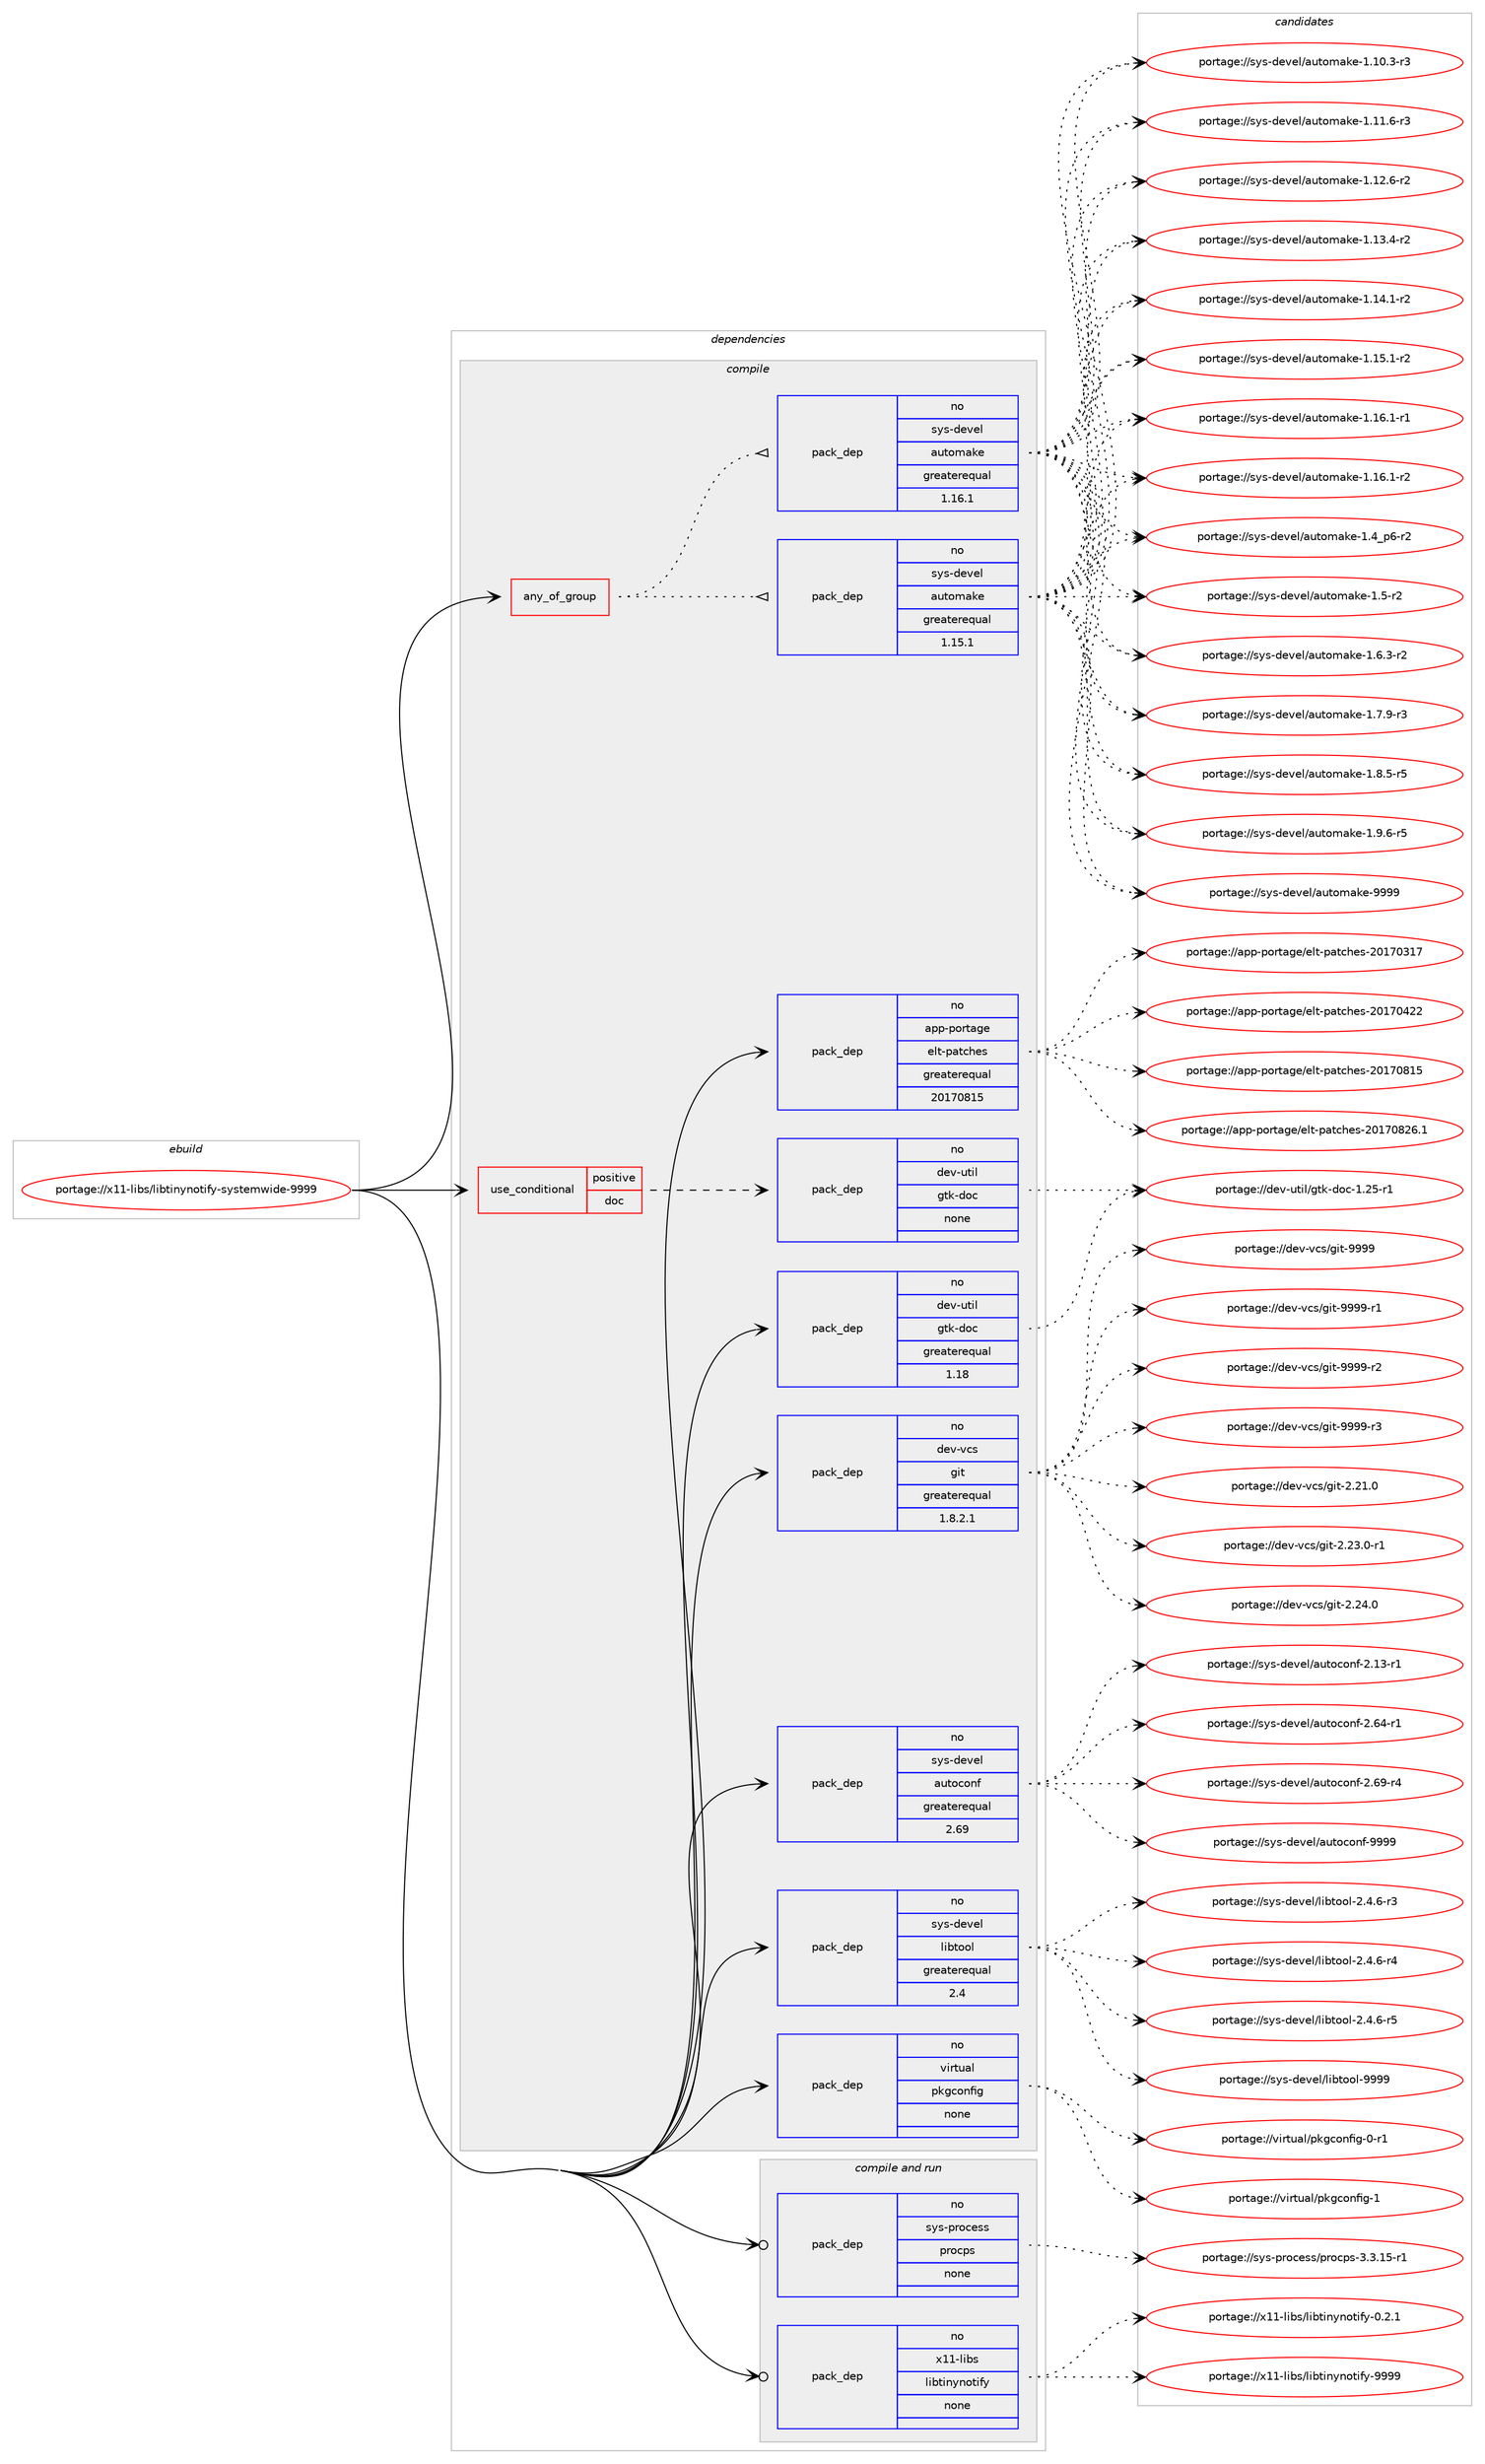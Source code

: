 digraph prolog {

# *************
# Graph options
# *************

newrank=true;
concentrate=true;
compound=true;
graph [rankdir=LR,fontname=Helvetica,fontsize=10,ranksep=1.5];#, ranksep=2.5, nodesep=0.2];
edge  [arrowhead=vee];
node  [fontname=Helvetica,fontsize=10];

# **********
# The ebuild
# **********

subgraph cluster_leftcol {
color=gray;
rank=same;
label=<<i>ebuild</i>>;
id [label="portage://x11-libs/libtinynotify-systemwide-9999", color=red, width=4, href="../x11-libs/libtinynotify-systemwide-9999.svg"];
}

# ****************
# The dependencies
# ****************

subgraph cluster_midcol {
color=gray;
label=<<i>dependencies</i>>;
subgraph cluster_compile {
fillcolor="#eeeeee";
style=filled;
label=<<i>compile</i>>;
subgraph any7787 {
dependency450381 [label=<<TABLE BORDER="0" CELLBORDER="1" CELLSPACING="0" CELLPADDING="4"><TR><TD CELLPADDING="10">any_of_group</TD></TR></TABLE>>, shape=none, color=red];subgraph pack334266 {
dependency450382 [label=<<TABLE BORDER="0" CELLBORDER="1" CELLSPACING="0" CELLPADDING="4" WIDTH="220"><TR><TD ROWSPAN="6" CELLPADDING="30">pack_dep</TD></TR><TR><TD WIDTH="110">no</TD></TR><TR><TD>sys-devel</TD></TR><TR><TD>automake</TD></TR><TR><TD>greaterequal</TD></TR><TR><TD>1.16.1</TD></TR></TABLE>>, shape=none, color=blue];
}
dependency450381:e -> dependency450382:w [weight=20,style="dotted",arrowhead="oinv"];
subgraph pack334267 {
dependency450383 [label=<<TABLE BORDER="0" CELLBORDER="1" CELLSPACING="0" CELLPADDING="4" WIDTH="220"><TR><TD ROWSPAN="6" CELLPADDING="30">pack_dep</TD></TR><TR><TD WIDTH="110">no</TD></TR><TR><TD>sys-devel</TD></TR><TR><TD>automake</TD></TR><TR><TD>greaterequal</TD></TR><TR><TD>1.15.1</TD></TR></TABLE>>, shape=none, color=blue];
}
dependency450381:e -> dependency450383:w [weight=20,style="dotted",arrowhead="oinv"];
}
id:e -> dependency450381:w [weight=20,style="solid",arrowhead="vee"];
subgraph cond108043 {
dependency450384 [label=<<TABLE BORDER="0" CELLBORDER="1" CELLSPACING="0" CELLPADDING="4"><TR><TD ROWSPAN="3" CELLPADDING="10">use_conditional</TD></TR><TR><TD>positive</TD></TR><TR><TD>doc</TD></TR></TABLE>>, shape=none, color=red];
subgraph pack334268 {
dependency450385 [label=<<TABLE BORDER="0" CELLBORDER="1" CELLSPACING="0" CELLPADDING="4" WIDTH="220"><TR><TD ROWSPAN="6" CELLPADDING="30">pack_dep</TD></TR><TR><TD WIDTH="110">no</TD></TR><TR><TD>dev-util</TD></TR><TR><TD>gtk-doc</TD></TR><TR><TD>none</TD></TR><TR><TD></TD></TR></TABLE>>, shape=none, color=blue];
}
dependency450384:e -> dependency450385:w [weight=20,style="dashed",arrowhead="vee"];
}
id:e -> dependency450384:w [weight=20,style="solid",arrowhead="vee"];
subgraph pack334269 {
dependency450386 [label=<<TABLE BORDER="0" CELLBORDER="1" CELLSPACING="0" CELLPADDING="4" WIDTH="220"><TR><TD ROWSPAN="6" CELLPADDING="30">pack_dep</TD></TR><TR><TD WIDTH="110">no</TD></TR><TR><TD>app-portage</TD></TR><TR><TD>elt-patches</TD></TR><TR><TD>greaterequal</TD></TR><TR><TD>20170815</TD></TR></TABLE>>, shape=none, color=blue];
}
id:e -> dependency450386:w [weight=20,style="solid",arrowhead="vee"];
subgraph pack334270 {
dependency450387 [label=<<TABLE BORDER="0" CELLBORDER="1" CELLSPACING="0" CELLPADDING="4" WIDTH="220"><TR><TD ROWSPAN="6" CELLPADDING="30">pack_dep</TD></TR><TR><TD WIDTH="110">no</TD></TR><TR><TD>dev-util</TD></TR><TR><TD>gtk-doc</TD></TR><TR><TD>greaterequal</TD></TR><TR><TD>1.18</TD></TR></TABLE>>, shape=none, color=blue];
}
id:e -> dependency450387:w [weight=20,style="solid",arrowhead="vee"];
subgraph pack334271 {
dependency450388 [label=<<TABLE BORDER="0" CELLBORDER="1" CELLSPACING="0" CELLPADDING="4" WIDTH="220"><TR><TD ROWSPAN="6" CELLPADDING="30">pack_dep</TD></TR><TR><TD WIDTH="110">no</TD></TR><TR><TD>dev-vcs</TD></TR><TR><TD>git</TD></TR><TR><TD>greaterequal</TD></TR><TR><TD>1.8.2.1</TD></TR></TABLE>>, shape=none, color=blue];
}
id:e -> dependency450388:w [weight=20,style="solid",arrowhead="vee"];
subgraph pack334272 {
dependency450389 [label=<<TABLE BORDER="0" CELLBORDER="1" CELLSPACING="0" CELLPADDING="4" WIDTH="220"><TR><TD ROWSPAN="6" CELLPADDING="30">pack_dep</TD></TR><TR><TD WIDTH="110">no</TD></TR><TR><TD>sys-devel</TD></TR><TR><TD>autoconf</TD></TR><TR><TD>greaterequal</TD></TR><TR><TD>2.69</TD></TR></TABLE>>, shape=none, color=blue];
}
id:e -> dependency450389:w [weight=20,style="solid",arrowhead="vee"];
subgraph pack334273 {
dependency450390 [label=<<TABLE BORDER="0" CELLBORDER="1" CELLSPACING="0" CELLPADDING="4" WIDTH="220"><TR><TD ROWSPAN="6" CELLPADDING="30">pack_dep</TD></TR><TR><TD WIDTH="110">no</TD></TR><TR><TD>sys-devel</TD></TR><TR><TD>libtool</TD></TR><TR><TD>greaterequal</TD></TR><TR><TD>2.4</TD></TR></TABLE>>, shape=none, color=blue];
}
id:e -> dependency450390:w [weight=20,style="solid",arrowhead="vee"];
subgraph pack334274 {
dependency450391 [label=<<TABLE BORDER="0" CELLBORDER="1" CELLSPACING="0" CELLPADDING="4" WIDTH="220"><TR><TD ROWSPAN="6" CELLPADDING="30">pack_dep</TD></TR><TR><TD WIDTH="110">no</TD></TR><TR><TD>virtual</TD></TR><TR><TD>pkgconfig</TD></TR><TR><TD>none</TD></TR><TR><TD></TD></TR></TABLE>>, shape=none, color=blue];
}
id:e -> dependency450391:w [weight=20,style="solid",arrowhead="vee"];
}
subgraph cluster_compileandrun {
fillcolor="#eeeeee";
style=filled;
label=<<i>compile and run</i>>;
subgraph pack334275 {
dependency450392 [label=<<TABLE BORDER="0" CELLBORDER="1" CELLSPACING="0" CELLPADDING="4" WIDTH="220"><TR><TD ROWSPAN="6" CELLPADDING="30">pack_dep</TD></TR><TR><TD WIDTH="110">no</TD></TR><TR><TD>sys-process</TD></TR><TR><TD>procps</TD></TR><TR><TD>none</TD></TR><TR><TD></TD></TR></TABLE>>, shape=none, color=blue];
}
id:e -> dependency450392:w [weight=20,style="solid",arrowhead="odotvee"];
subgraph pack334276 {
dependency450393 [label=<<TABLE BORDER="0" CELLBORDER="1" CELLSPACING="0" CELLPADDING="4" WIDTH="220"><TR><TD ROWSPAN="6" CELLPADDING="30">pack_dep</TD></TR><TR><TD WIDTH="110">no</TD></TR><TR><TD>x11-libs</TD></TR><TR><TD>libtinynotify</TD></TR><TR><TD>none</TD></TR><TR><TD></TD></TR></TABLE>>, shape=none, color=blue];
}
id:e -> dependency450393:w [weight=20,style="solid",arrowhead="odotvee"];
}
subgraph cluster_run {
fillcolor="#eeeeee";
style=filled;
label=<<i>run</i>>;
}
}

# **************
# The candidates
# **************

subgraph cluster_choices {
rank=same;
color=gray;
label=<<i>candidates</i>>;

subgraph choice334266 {
color=black;
nodesep=1;
choiceportage11512111545100101118101108479711711611110997107101454946494846514511451 [label="portage://sys-devel/automake-1.10.3-r3", color=red, width=4,href="../sys-devel/automake-1.10.3-r3.svg"];
choiceportage11512111545100101118101108479711711611110997107101454946494946544511451 [label="portage://sys-devel/automake-1.11.6-r3", color=red, width=4,href="../sys-devel/automake-1.11.6-r3.svg"];
choiceportage11512111545100101118101108479711711611110997107101454946495046544511450 [label="portage://sys-devel/automake-1.12.6-r2", color=red, width=4,href="../sys-devel/automake-1.12.6-r2.svg"];
choiceportage11512111545100101118101108479711711611110997107101454946495146524511450 [label="portage://sys-devel/automake-1.13.4-r2", color=red, width=4,href="../sys-devel/automake-1.13.4-r2.svg"];
choiceportage11512111545100101118101108479711711611110997107101454946495246494511450 [label="portage://sys-devel/automake-1.14.1-r2", color=red, width=4,href="../sys-devel/automake-1.14.1-r2.svg"];
choiceportage11512111545100101118101108479711711611110997107101454946495346494511450 [label="portage://sys-devel/automake-1.15.1-r2", color=red, width=4,href="../sys-devel/automake-1.15.1-r2.svg"];
choiceportage11512111545100101118101108479711711611110997107101454946495446494511449 [label="portage://sys-devel/automake-1.16.1-r1", color=red, width=4,href="../sys-devel/automake-1.16.1-r1.svg"];
choiceportage11512111545100101118101108479711711611110997107101454946495446494511450 [label="portage://sys-devel/automake-1.16.1-r2", color=red, width=4,href="../sys-devel/automake-1.16.1-r2.svg"];
choiceportage115121115451001011181011084797117116111109971071014549465295112544511450 [label="portage://sys-devel/automake-1.4_p6-r2", color=red, width=4,href="../sys-devel/automake-1.4_p6-r2.svg"];
choiceportage11512111545100101118101108479711711611110997107101454946534511450 [label="portage://sys-devel/automake-1.5-r2", color=red, width=4,href="../sys-devel/automake-1.5-r2.svg"];
choiceportage115121115451001011181011084797117116111109971071014549465446514511450 [label="portage://sys-devel/automake-1.6.3-r2", color=red, width=4,href="../sys-devel/automake-1.6.3-r2.svg"];
choiceportage115121115451001011181011084797117116111109971071014549465546574511451 [label="portage://sys-devel/automake-1.7.9-r3", color=red, width=4,href="../sys-devel/automake-1.7.9-r3.svg"];
choiceportage115121115451001011181011084797117116111109971071014549465646534511453 [label="portage://sys-devel/automake-1.8.5-r5", color=red, width=4,href="../sys-devel/automake-1.8.5-r5.svg"];
choiceportage115121115451001011181011084797117116111109971071014549465746544511453 [label="portage://sys-devel/automake-1.9.6-r5", color=red, width=4,href="../sys-devel/automake-1.9.6-r5.svg"];
choiceportage115121115451001011181011084797117116111109971071014557575757 [label="portage://sys-devel/automake-9999", color=red, width=4,href="../sys-devel/automake-9999.svg"];
dependency450382:e -> choiceportage11512111545100101118101108479711711611110997107101454946494846514511451:w [style=dotted,weight="100"];
dependency450382:e -> choiceportage11512111545100101118101108479711711611110997107101454946494946544511451:w [style=dotted,weight="100"];
dependency450382:e -> choiceportage11512111545100101118101108479711711611110997107101454946495046544511450:w [style=dotted,weight="100"];
dependency450382:e -> choiceportage11512111545100101118101108479711711611110997107101454946495146524511450:w [style=dotted,weight="100"];
dependency450382:e -> choiceportage11512111545100101118101108479711711611110997107101454946495246494511450:w [style=dotted,weight="100"];
dependency450382:e -> choiceportage11512111545100101118101108479711711611110997107101454946495346494511450:w [style=dotted,weight="100"];
dependency450382:e -> choiceportage11512111545100101118101108479711711611110997107101454946495446494511449:w [style=dotted,weight="100"];
dependency450382:e -> choiceportage11512111545100101118101108479711711611110997107101454946495446494511450:w [style=dotted,weight="100"];
dependency450382:e -> choiceportage115121115451001011181011084797117116111109971071014549465295112544511450:w [style=dotted,weight="100"];
dependency450382:e -> choiceportage11512111545100101118101108479711711611110997107101454946534511450:w [style=dotted,weight="100"];
dependency450382:e -> choiceportage115121115451001011181011084797117116111109971071014549465446514511450:w [style=dotted,weight="100"];
dependency450382:e -> choiceportage115121115451001011181011084797117116111109971071014549465546574511451:w [style=dotted,weight="100"];
dependency450382:e -> choiceportage115121115451001011181011084797117116111109971071014549465646534511453:w [style=dotted,weight="100"];
dependency450382:e -> choiceportage115121115451001011181011084797117116111109971071014549465746544511453:w [style=dotted,weight="100"];
dependency450382:e -> choiceportage115121115451001011181011084797117116111109971071014557575757:w [style=dotted,weight="100"];
}
subgraph choice334267 {
color=black;
nodesep=1;
choiceportage11512111545100101118101108479711711611110997107101454946494846514511451 [label="portage://sys-devel/automake-1.10.3-r3", color=red, width=4,href="../sys-devel/automake-1.10.3-r3.svg"];
choiceportage11512111545100101118101108479711711611110997107101454946494946544511451 [label="portage://sys-devel/automake-1.11.6-r3", color=red, width=4,href="../sys-devel/automake-1.11.6-r3.svg"];
choiceportage11512111545100101118101108479711711611110997107101454946495046544511450 [label="portage://sys-devel/automake-1.12.6-r2", color=red, width=4,href="../sys-devel/automake-1.12.6-r2.svg"];
choiceportage11512111545100101118101108479711711611110997107101454946495146524511450 [label="portage://sys-devel/automake-1.13.4-r2", color=red, width=4,href="../sys-devel/automake-1.13.4-r2.svg"];
choiceportage11512111545100101118101108479711711611110997107101454946495246494511450 [label="portage://sys-devel/automake-1.14.1-r2", color=red, width=4,href="../sys-devel/automake-1.14.1-r2.svg"];
choiceportage11512111545100101118101108479711711611110997107101454946495346494511450 [label="portage://sys-devel/automake-1.15.1-r2", color=red, width=4,href="../sys-devel/automake-1.15.1-r2.svg"];
choiceportage11512111545100101118101108479711711611110997107101454946495446494511449 [label="portage://sys-devel/automake-1.16.1-r1", color=red, width=4,href="../sys-devel/automake-1.16.1-r1.svg"];
choiceportage11512111545100101118101108479711711611110997107101454946495446494511450 [label="portage://sys-devel/automake-1.16.1-r2", color=red, width=4,href="../sys-devel/automake-1.16.1-r2.svg"];
choiceportage115121115451001011181011084797117116111109971071014549465295112544511450 [label="portage://sys-devel/automake-1.4_p6-r2", color=red, width=4,href="../sys-devel/automake-1.4_p6-r2.svg"];
choiceportage11512111545100101118101108479711711611110997107101454946534511450 [label="portage://sys-devel/automake-1.5-r2", color=red, width=4,href="../sys-devel/automake-1.5-r2.svg"];
choiceportage115121115451001011181011084797117116111109971071014549465446514511450 [label="portage://sys-devel/automake-1.6.3-r2", color=red, width=4,href="../sys-devel/automake-1.6.3-r2.svg"];
choiceportage115121115451001011181011084797117116111109971071014549465546574511451 [label="portage://sys-devel/automake-1.7.9-r3", color=red, width=4,href="../sys-devel/automake-1.7.9-r3.svg"];
choiceportage115121115451001011181011084797117116111109971071014549465646534511453 [label="portage://sys-devel/automake-1.8.5-r5", color=red, width=4,href="../sys-devel/automake-1.8.5-r5.svg"];
choiceportage115121115451001011181011084797117116111109971071014549465746544511453 [label="portage://sys-devel/automake-1.9.6-r5", color=red, width=4,href="../sys-devel/automake-1.9.6-r5.svg"];
choiceportage115121115451001011181011084797117116111109971071014557575757 [label="portage://sys-devel/automake-9999", color=red, width=4,href="../sys-devel/automake-9999.svg"];
dependency450383:e -> choiceportage11512111545100101118101108479711711611110997107101454946494846514511451:w [style=dotted,weight="100"];
dependency450383:e -> choiceportage11512111545100101118101108479711711611110997107101454946494946544511451:w [style=dotted,weight="100"];
dependency450383:e -> choiceportage11512111545100101118101108479711711611110997107101454946495046544511450:w [style=dotted,weight="100"];
dependency450383:e -> choiceportage11512111545100101118101108479711711611110997107101454946495146524511450:w [style=dotted,weight="100"];
dependency450383:e -> choiceportage11512111545100101118101108479711711611110997107101454946495246494511450:w [style=dotted,weight="100"];
dependency450383:e -> choiceportage11512111545100101118101108479711711611110997107101454946495346494511450:w [style=dotted,weight="100"];
dependency450383:e -> choiceportage11512111545100101118101108479711711611110997107101454946495446494511449:w [style=dotted,weight="100"];
dependency450383:e -> choiceportage11512111545100101118101108479711711611110997107101454946495446494511450:w [style=dotted,weight="100"];
dependency450383:e -> choiceportage115121115451001011181011084797117116111109971071014549465295112544511450:w [style=dotted,weight="100"];
dependency450383:e -> choiceportage11512111545100101118101108479711711611110997107101454946534511450:w [style=dotted,weight="100"];
dependency450383:e -> choiceportage115121115451001011181011084797117116111109971071014549465446514511450:w [style=dotted,weight="100"];
dependency450383:e -> choiceportage115121115451001011181011084797117116111109971071014549465546574511451:w [style=dotted,weight="100"];
dependency450383:e -> choiceportage115121115451001011181011084797117116111109971071014549465646534511453:w [style=dotted,weight="100"];
dependency450383:e -> choiceportage115121115451001011181011084797117116111109971071014549465746544511453:w [style=dotted,weight="100"];
dependency450383:e -> choiceportage115121115451001011181011084797117116111109971071014557575757:w [style=dotted,weight="100"];
}
subgraph choice334268 {
color=black;
nodesep=1;
choiceportage1001011184511711610510847103116107451001119945494650534511449 [label="portage://dev-util/gtk-doc-1.25-r1", color=red, width=4,href="../dev-util/gtk-doc-1.25-r1.svg"];
dependency450385:e -> choiceportage1001011184511711610510847103116107451001119945494650534511449:w [style=dotted,weight="100"];
}
subgraph choice334269 {
color=black;
nodesep=1;
choiceportage97112112451121111141169710310147101108116451129711699104101115455048495548514955 [label="portage://app-portage/elt-patches-20170317", color=red, width=4,href="../app-portage/elt-patches-20170317.svg"];
choiceportage97112112451121111141169710310147101108116451129711699104101115455048495548525050 [label="portage://app-portage/elt-patches-20170422", color=red, width=4,href="../app-portage/elt-patches-20170422.svg"];
choiceportage97112112451121111141169710310147101108116451129711699104101115455048495548564953 [label="portage://app-portage/elt-patches-20170815", color=red, width=4,href="../app-portage/elt-patches-20170815.svg"];
choiceportage971121124511211111411697103101471011081164511297116991041011154550484955485650544649 [label="portage://app-portage/elt-patches-20170826.1", color=red, width=4,href="../app-portage/elt-patches-20170826.1.svg"];
dependency450386:e -> choiceportage97112112451121111141169710310147101108116451129711699104101115455048495548514955:w [style=dotted,weight="100"];
dependency450386:e -> choiceportage97112112451121111141169710310147101108116451129711699104101115455048495548525050:w [style=dotted,weight="100"];
dependency450386:e -> choiceportage97112112451121111141169710310147101108116451129711699104101115455048495548564953:w [style=dotted,weight="100"];
dependency450386:e -> choiceportage971121124511211111411697103101471011081164511297116991041011154550484955485650544649:w [style=dotted,weight="100"];
}
subgraph choice334270 {
color=black;
nodesep=1;
choiceportage1001011184511711610510847103116107451001119945494650534511449 [label="portage://dev-util/gtk-doc-1.25-r1", color=red, width=4,href="../dev-util/gtk-doc-1.25-r1.svg"];
dependency450387:e -> choiceportage1001011184511711610510847103116107451001119945494650534511449:w [style=dotted,weight="100"];
}
subgraph choice334271 {
color=black;
nodesep=1;
choiceportage10010111845118991154710310511645504650494648 [label="portage://dev-vcs/git-2.21.0", color=red, width=4,href="../dev-vcs/git-2.21.0.svg"];
choiceportage100101118451189911547103105116455046505146484511449 [label="portage://dev-vcs/git-2.23.0-r1", color=red, width=4,href="../dev-vcs/git-2.23.0-r1.svg"];
choiceportage10010111845118991154710310511645504650524648 [label="portage://dev-vcs/git-2.24.0", color=red, width=4,href="../dev-vcs/git-2.24.0.svg"];
choiceportage1001011184511899115471031051164557575757 [label="portage://dev-vcs/git-9999", color=red, width=4,href="../dev-vcs/git-9999.svg"];
choiceportage10010111845118991154710310511645575757574511449 [label="portage://dev-vcs/git-9999-r1", color=red, width=4,href="../dev-vcs/git-9999-r1.svg"];
choiceportage10010111845118991154710310511645575757574511450 [label="portage://dev-vcs/git-9999-r2", color=red, width=4,href="../dev-vcs/git-9999-r2.svg"];
choiceportage10010111845118991154710310511645575757574511451 [label="portage://dev-vcs/git-9999-r3", color=red, width=4,href="../dev-vcs/git-9999-r3.svg"];
dependency450388:e -> choiceportage10010111845118991154710310511645504650494648:w [style=dotted,weight="100"];
dependency450388:e -> choiceportage100101118451189911547103105116455046505146484511449:w [style=dotted,weight="100"];
dependency450388:e -> choiceportage10010111845118991154710310511645504650524648:w [style=dotted,weight="100"];
dependency450388:e -> choiceportage1001011184511899115471031051164557575757:w [style=dotted,weight="100"];
dependency450388:e -> choiceportage10010111845118991154710310511645575757574511449:w [style=dotted,weight="100"];
dependency450388:e -> choiceportage10010111845118991154710310511645575757574511450:w [style=dotted,weight="100"];
dependency450388:e -> choiceportage10010111845118991154710310511645575757574511451:w [style=dotted,weight="100"];
}
subgraph choice334272 {
color=black;
nodesep=1;
choiceportage1151211154510010111810110847971171161119911111010245504649514511449 [label="portage://sys-devel/autoconf-2.13-r1", color=red, width=4,href="../sys-devel/autoconf-2.13-r1.svg"];
choiceportage1151211154510010111810110847971171161119911111010245504654524511449 [label="portage://sys-devel/autoconf-2.64-r1", color=red, width=4,href="../sys-devel/autoconf-2.64-r1.svg"];
choiceportage1151211154510010111810110847971171161119911111010245504654574511452 [label="portage://sys-devel/autoconf-2.69-r4", color=red, width=4,href="../sys-devel/autoconf-2.69-r4.svg"];
choiceportage115121115451001011181011084797117116111991111101024557575757 [label="portage://sys-devel/autoconf-9999", color=red, width=4,href="../sys-devel/autoconf-9999.svg"];
dependency450389:e -> choiceportage1151211154510010111810110847971171161119911111010245504649514511449:w [style=dotted,weight="100"];
dependency450389:e -> choiceportage1151211154510010111810110847971171161119911111010245504654524511449:w [style=dotted,weight="100"];
dependency450389:e -> choiceportage1151211154510010111810110847971171161119911111010245504654574511452:w [style=dotted,weight="100"];
dependency450389:e -> choiceportage115121115451001011181011084797117116111991111101024557575757:w [style=dotted,weight="100"];
}
subgraph choice334273 {
color=black;
nodesep=1;
choiceportage1151211154510010111810110847108105981161111111084550465246544511451 [label="portage://sys-devel/libtool-2.4.6-r3", color=red, width=4,href="../sys-devel/libtool-2.4.6-r3.svg"];
choiceportage1151211154510010111810110847108105981161111111084550465246544511452 [label="portage://sys-devel/libtool-2.4.6-r4", color=red, width=4,href="../sys-devel/libtool-2.4.6-r4.svg"];
choiceportage1151211154510010111810110847108105981161111111084550465246544511453 [label="portage://sys-devel/libtool-2.4.6-r5", color=red, width=4,href="../sys-devel/libtool-2.4.6-r5.svg"];
choiceportage1151211154510010111810110847108105981161111111084557575757 [label="portage://sys-devel/libtool-9999", color=red, width=4,href="../sys-devel/libtool-9999.svg"];
dependency450390:e -> choiceportage1151211154510010111810110847108105981161111111084550465246544511451:w [style=dotted,weight="100"];
dependency450390:e -> choiceportage1151211154510010111810110847108105981161111111084550465246544511452:w [style=dotted,weight="100"];
dependency450390:e -> choiceportage1151211154510010111810110847108105981161111111084550465246544511453:w [style=dotted,weight="100"];
dependency450390:e -> choiceportage1151211154510010111810110847108105981161111111084557575757:w [style=dotted,weight="100"];
}
subgraph choice334274 {
color=black;
nodesep=1;
choiceportage11810511411611797108471121071039911111010210510345484511449 [label="portage://virtual/pkgconfig-0-r1", color=red, width=4,href="../virtual/pkgconfig-0-r1.svg"];
choiceportage1181051141161179710847112107103991111101021051034549 [label="portage://virtual/pkgconfig-1", color=red, width=4,href="../virtual/pkgconfig-1.svg"];
dependency450391:e -> choiceportage11810511411611797108471121071039911111010210510345484511449:w [style=dotted,weight="100"];
dependency450391:e -> choiceportage1181051141161179710847112107103991111101021051034549:w [style=dotted,weight="100"];
}
subgraph choice334275 {
color=black;
nodesep=1;
choiceportage11512111545112114111991011151154711211411199112115455146514649534511449 [label="portage://sys-process/procps-3.3.15-r1", color=red, width=4,href="../sys-process/procps-3.3.15-r1.svg"];
dependency450392:e -> choiceportage11512111545112114111991011151154711211411199112115455146514649534511449:w [style=dotted,weight="100"];
}
subgraph choice334276 {
color=black;
nodesep=1;
choiceportage120494945108105981154710810598116105110121110111116105102121454846504649 [label="portage://x11-libs/libtinynotify-0.2.1", color=red, width=4,href="../x11-libs/libtinynotify-0.2.1.svg"];
choiceportage1204949451081059811547108105981161051101211101111161051021214557575757 [label="portage://x11-libs/libtinynotify-9999", color=red, width=4,href="../x11-libs/libtinynotify-9999.svg"];
dependency450393:e -> choiceportage120494945108105981154710810598116105110121110111116105102121454846504649:w [style=dotted,weight="100"];
dependency450393:e -> choiceportage1204949451081059811547108105981161051101211101111161051021214557575757:w [style=dotted,weight="100"];
}
}

}
